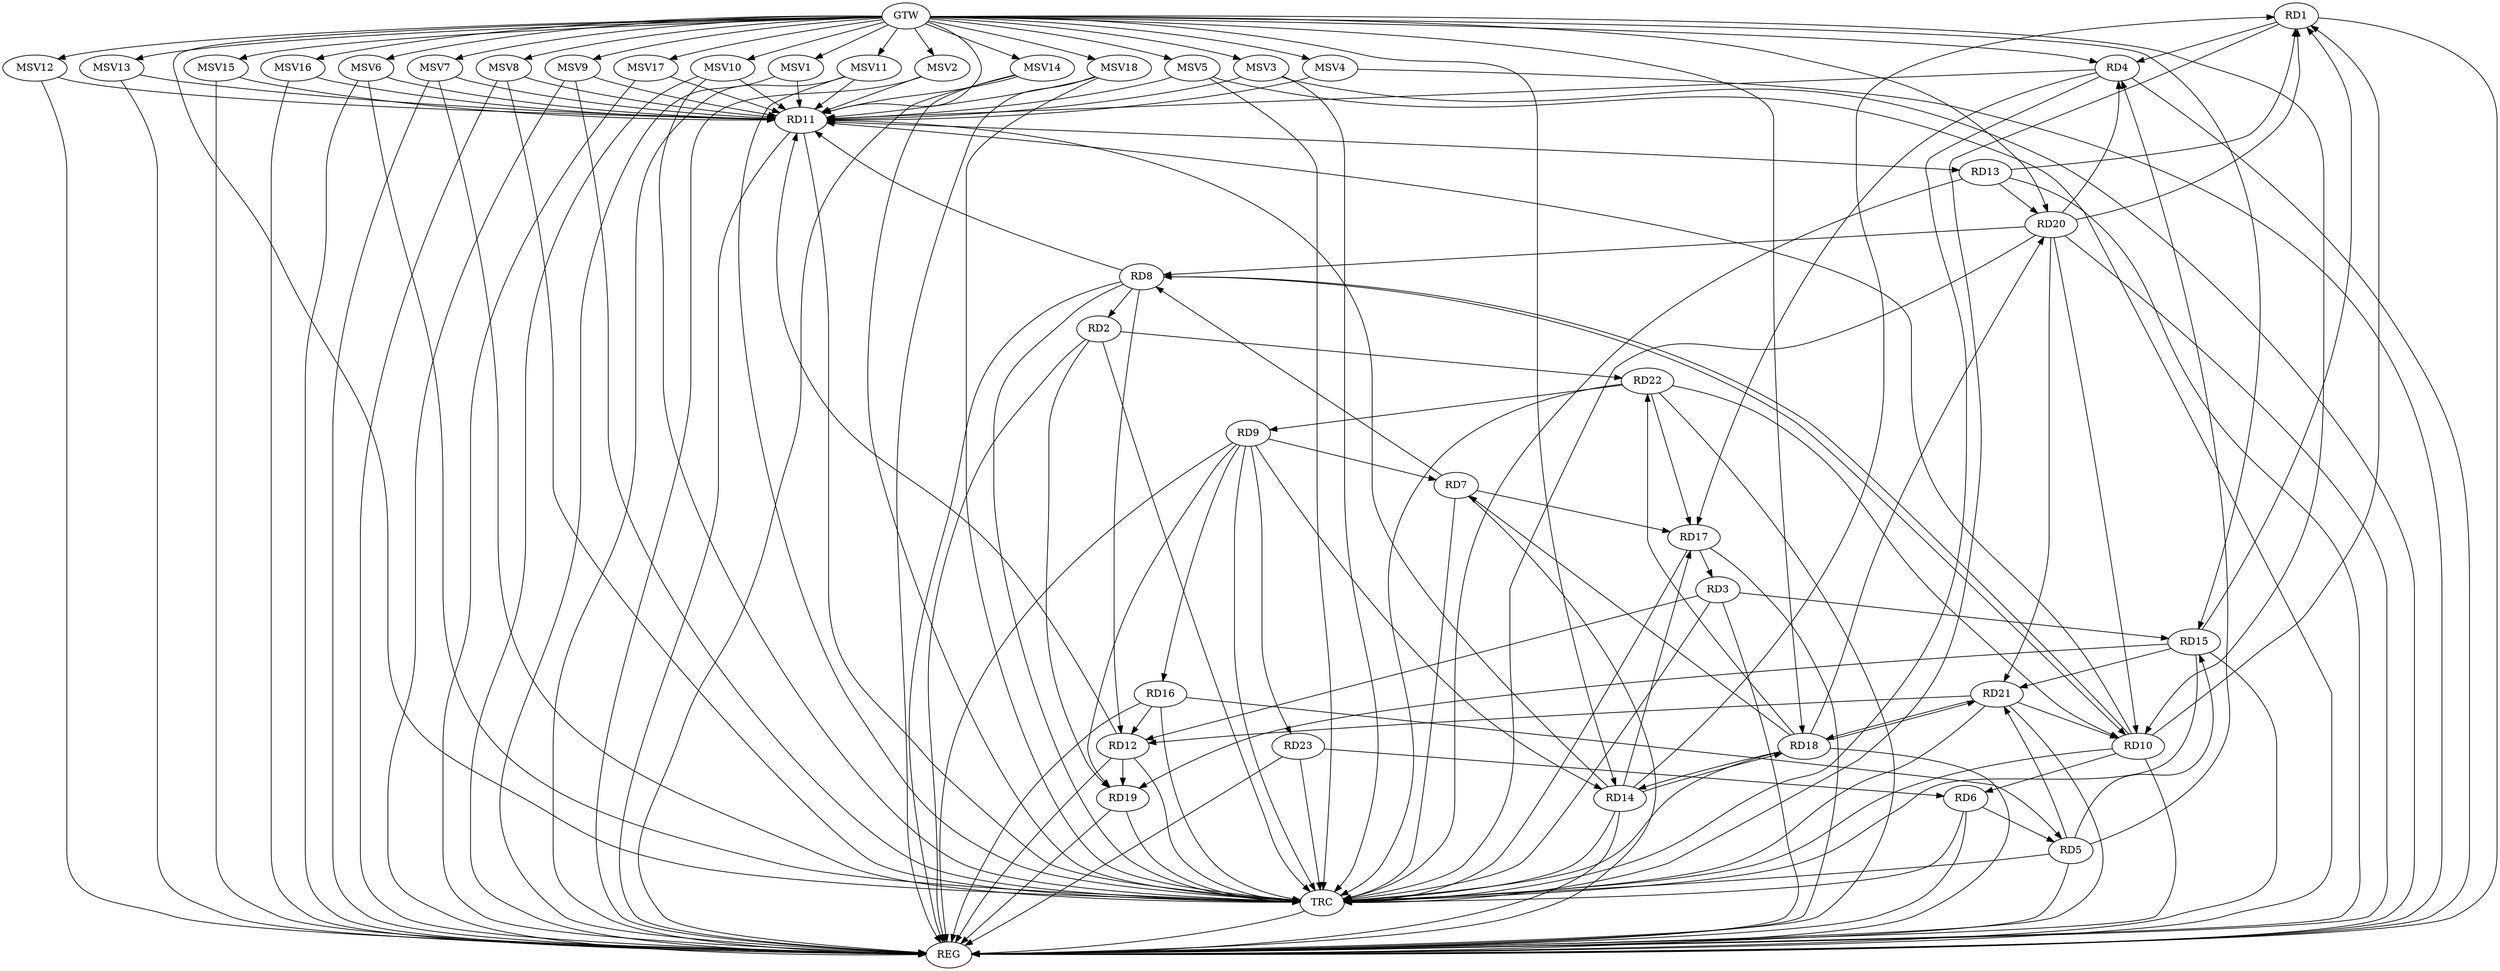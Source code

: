 strict digraph G {
  RD1 [ label="RD1" ];
  RD2 [ label="RD2" ];
  RD3 [ label="RD3" ];
  RD4 [ label="RD4" ];
  RD5 [ label="RD5" ];
  RD6 [ label="RD6" ];
  RD7 [ label="RD7" ];
  RD8 [ label="RD8" ];
  RD9 [ label="RD9" ];
  RD10 [ label="RD10" ];
  RD11 [ label="RD11" ];
  RD12 [ label="RD12" ];
  RD13 [ label="RD13" ];
  RD14 [ label="RD14" ];
  RD15 [ label="RD15" ];
  RD16 [ label="RD16" ];
  RD17 [ label="RD17" ];
  RD18 [ label="RD18" ];
  RD19 [ label="RD19" ];
  RD20 [ label="RD20" ];
  RD21 [ label="RD21" ];
  RD22 [ label="RD22" ];
  RD23 [ label="RD23" ];
  GTW [ label="GTW" ];
  REG [ label="REG" ];
  TRC [ label="TRC" ];
  MSV1 [ label="MSV1" ];
  MSV2 [ label="MSV2" ];
  MSV3 [ label="MSV3" ];
  MSV4 [ label="MSV4" ];
  MSV5 [ label="MSV5" ];
  MSV6 [ label="MSV6" ];
  MSV7 [ label="MSV7" ];
  MSV8 [ label="MSV8" ];
  MSV9 [ label="MSV9" ];
  MSV10 [ label="MSV10" ];
  MSV11 [ label="MSV11" ];
  MSV12 [ label="MSV12" ];
  MSV13 [ label="MSV13" ];
  MSV14 [ label="MSV14" ];
  MSV15 [ label="MSV15" ];
  MSV16 [ label="MSV16" ];
  MSV17 [ label="MSV17" ];
  MSV18 [ label="MSV18" ];
  RD1 -> RD4;
  RD10 -> RD1;
  RD13 -> RD1;
  RD14 -> RD1;
  RD15 -> RD1;
  RD20 -> RD1;
  RD8 -> RD2;
  RD2 -> RD19;
  RD2 -> RD22;
  RD3 -> RD12;
  RD3 -> RD15;
  RD17 -> RD3;
  RD5 -> RD4;
  RD4 -> RD11;
  RD4 -> RD17;
  RD20 -> RD4;
  RD6 -> RD5;
  RD5 -> RD15;
  RD16 -> RD5;
  RD5 -> RD21;
  RD10 -> RD6;
  RD23 -> RD6;
  RD7 -> RD8;
  RD9 -> RD7;
  RD7 -> RD17;
  RD18 -> RD7;
  RD8 -> RD10;
  RD10 -> RD8;
  RD8 -> RD11;
  RD8 -> RD12;
  RD20 -> RD8;
  RD9 -> RD14;
  RD9 -> RD16;
  RD9 -> RD19;
  RD22 -> RD9;
  RD9 -> RD23;
  RD10 -> RD11;
  RD20 -> RD10;
  RD21 -> RD10;
  RD22 -> RD10;
  RD12 -> RD11;
  RD11 -> RD13;
  RD14 -> RD11;
  RD16 -> RD12;
  RD12 -> RD19;
  RD21 -> RD12;
  RD13 -> RD20;
  RD14 -> RD17;
  RD14 -> RD18;
  RD18 -> RD14;
  RD15 -> RD19;
  RD15 -> RD21;
  RD22 -> RD17;
  RD18 -> RD20;
  RD18 -> RD21;
  RD21 -> RD18;
  RD18 -> RD22;
  RD20 -> RD21;
  GTW -> RD15;
  GTW -> RD20;
  GTW -> RD18;
  GTW -> RD10;
  GTW -> RD4;
  GTW -> RD14;
  GTW -> RD11;
  RD1 -> REG;
  RD2 -> REG;
  RD3 -> REG;
  RD4 -> REG;
  RD5 -> REG;
  RD6 -> REG;
  RD7 -> REG;
  RD8 -> REG;
  RD9 -> REG;
  RD10 -> REG;
  RD11 -> REG;
  RD12 -> REG;
  RD13 -> REG;
  RD14 -> REG;
  RD15 -> REG;
  RD16 -> REG;
  RD17 -> REG;
  RD18 -> REG;
  RD19 -> REG;
  RD20 -> REG;
  RD21 -> REG;
  RD22 -> REG;
  RD23 -> REG;
  RD1 -> TRC;
  RD2 -> TRC;
  RD3 -> TRC;
  RD4 -> TRC;
  RD5 -> TRC;
  RD6 -> TRC;
  RD7 -> TRC;
  RD8 -> TRC;
  RD9 -> TRC;
  RD10 -> TRC;
  RD11 -> TRC;
  RD12 -> TRC;
  RD13 -> TRC;
  RD14 -> TRC;
  RD15 -> TRC;
  RD16 -> TRC;
  RD17 -> TRC;
  RD18 -> TRC;
  RD19 -> TRC;
  RD20 -> TRC;
  RD21 -> TRC;
  RD22 -> TRC;
  RD23 -> TRC;
  GTW -> TRC;
  TRC -> REG;
  MSV1 -> RD11;
  GTW -> MSV1;
  MSV1 -> REG;
  MSV2 -> RD11;
  GTW -> MSV2;
  MSV2 -> REG;
  MSV3 -> RD11;
  GTW -> MSV3;
  MSV3 -> REG;
  MSV3 -> TRC;
  MSV4 -> RD11;
  GTW -> MSV4;
  MSV4 -> REG;
  MSV5 -> RD11;
  MSV6 -> RD11;
  GTW -> MSV5;
  MSV5 -> REG;
  MSV5 -> TRC;
  GTW -> MSV6;
  MSV6 -> REG;
  MSV6 -> TRC;
  MSV7 -> RD11;
  MSV8 -> RD11;
  GTW -> MSV7;
  MSV7 -> REG;
  MSV7 -> TRC;
  GTW -> MSV8;
  MSV8 -> REG;
  MSV8 -> TRC;
  MSV9 -> RD11;
  GTW -> MSV9;
  MSV9 -> REG;
  MSV9 -> TRC;
  MSV10 -> RD11;
  GTW -> MSV10;
  MSV10 -> REG;
  MSV10 -> TRC;
  MSV11 -> RD11;
  MSV12 -> RD11;
  GTW -> MSV11;
  MSV11 -> REG;
  MSV11 -> TRC;
  GTW -> MSV12;
  MSV12 -> REG;
  MSV13 -> RD11;
  MSV14 -> RD11;
  GTW -> MSV13;
  MSV13 -> REG;
  GTW -> MSV14;
  MSV14 -> REG;
  MSV14 -> TRC;
  MSV15 -> RD11;
  GTW -> MSV15;
  MSV15 -> REG;
  MSV16 -> RD11;
  MSV17 -> RD11;
  MSV18 -> RD11;
  GTW -> MSV16;
  MSV16 -> REG;
  GTW -> MSV17;
  MSV17 -> REG;
  GTW -> MSV18;
  MSV18 -> REG;
  MSV18 -> TRC;
}
